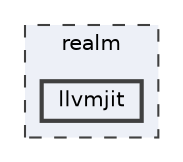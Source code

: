 digraph "/home/runner/work/realm/realm/realm-src/realm/llvmjit"
{
 // LATEX_PDF_SIZE
  bgcolor="transparent";
  edge [fontname=Helvetica,fontsize=10,labelfontname=Helvetica,labelfontsize=10];
  node [fontname=Helvetica,fontsize=10,shape=box,height=0.2,width=0.4];
  compound=true
  subgraph clusterdir_76d0aa56d6d0fcf837f4708a961e515b {
    graph [ bgcolor="#edf0f7", pencolor="grey25", label="realm", fontname=Helvetica,fontsize=10 style="filled,dashed", URL="dir_76d0aa56d6d0fcf837f4708a961e515b.html",tooltip=""]
  dir_abd3c66ecb444c16dae13dff4fc43e9e [label="llvmjit", fillcolor="#edf0f7", color="grey25", style="filled,bold", URL="dir_abd3c66ecb444c16dae13dff4fc43e9e.html",tooltip=""];
  }
}
